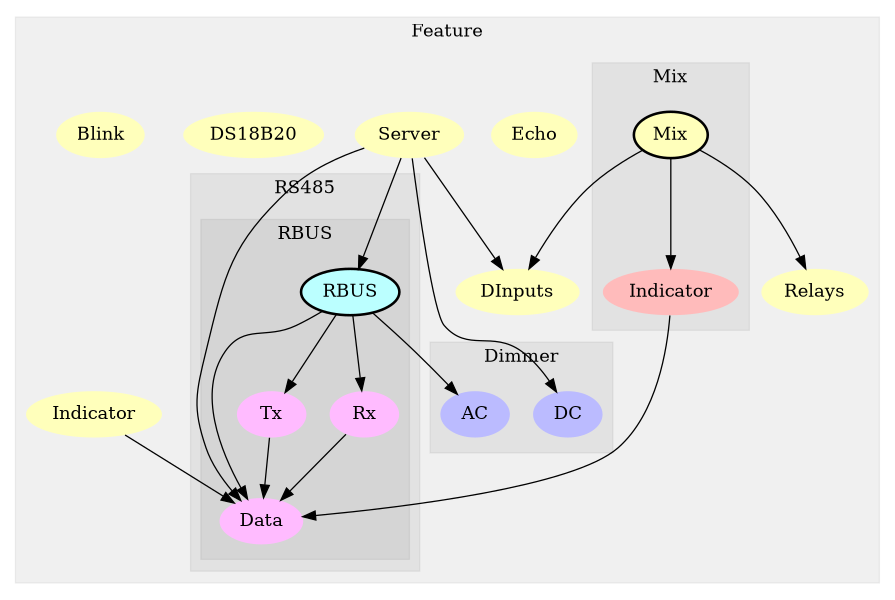 digraph G {
size="6,4";
ratio="fill";
subgraph cluster_0 {
label="Feature";
color="#0000000F";
style="filled";
u0[label="Echo",style="filled",fillcolor="#ffffbb",penwidth="0"];
u3[label="DInputs",style="filled",fillcolor="#ffffbb",penwidth="0"];
u4[label="Server",style="filled",fillcolor="#ffffbb",penwidth="0"];
u7[label="Relays",style="filled",fillcolor="#ffffbb",penwidth="0"];
u8[label="DS18B20",style="filled",fillcolor="#ffffbb",penwidth="0"];
u9[label="Blink",style="filled",fillcolor="#ffffbb",penwidth="0"];
u10[label="Indicator",style="filled",fillcolor="#ffffbb",penwidth="0"];
subgraph cluster_1 {
label="Dimmer";
color="#0000000F";
style="filled";
u5[label="DC",style="filled",fillcolor="#bbbbff",penwidth="0"];
u6[label="AC",style="filled",fillcolor="#bbbbff",penwidth="0"];

}
subgraph cluster_2 {
label="Mix";
color="#0000000F";
style="filled";
u1[label="Mix",style="filled,bold",fillcolor="#ffffbb"];
u2[label="Indicator",style="filled",fillcolor="#ffbbbb",penwidth="0"];

}
subgraph cluster_3 {
label="RS485";
color="#0000000F";
style="filled";
subgraph cluster_4 {
label="RBUS";
color="#0000000F";
style="filled";
u14[label="RBUS",style="filled,bold",fillcolor="#bbffff"];
u11[label="Data",style="filled",fillcolor="#ffbbff",penwidth="0"];
u12[label="Tx",style="filled",fillcolor="#ffbbff",penwidth="0"];
u13[label="Rx",style="filled",fillcolor="#ffbbff",penwidth="0"];

}

}

}
u1 -> u2;
u1 -> u3;
u1 -> u7;
u2 -> u11;
u4 -> u3;
u4 -> u5;
u4 -> u11;
u4 -> u14;
u10 -> u11;
u12 -> u11;
u13 -> u11;
u14 -> u6;
u14 -> u11;
u14 -> u12;
u14 -> u13;

}
